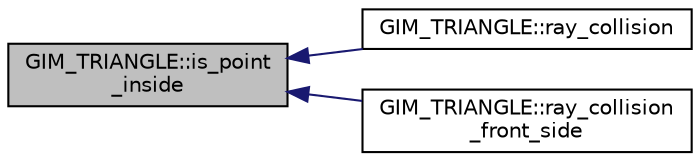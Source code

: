 digraph "GIM_TRIANGLE::is_point_inside"
{
  edge [fontname="Helvetica",fontsize="10",labelfontname="Helvetica",labelfontsize="10"];
  node [fontname="Helvetica",fontsize="10",shape=record];
  rankdir="LR";
  Node1 [label="GIM_TRIANGLE::is_point\l_inside",height=0.2,width=0.4,color="black", fillcolor="grey75", style="filled", fontcolor="black"];
  Node1 -> Node2 [dir="back",color="midnightblue",fontsize="10",style="solid"];
  Node2 [label="GIM_TRIANGLE::ray_collision",height=0.2,width=0.4,color="black", fillcolor="white", style="filled",URL="$class_g_i_m___t_r_i_a_n_g_l_e.html#a2942ca686a994c2d112ad356c2a4e7ad",tooltip="Bidireccional ray collision. "];
  Node1 -> Node3 [dir="back",color="midnightblue",fontsize="10",style="solid"];
  Node3 [label="GIM_TRIANGLE::ray_collision\l_front_side",height=0.2,width=0.4,color="black", fillcolor="white", style="filled",URL="$class_g_i_m___t_r_i_a_n_g_l_e.html#a2b333284fd573994acf89b9085a61927",tooltip="one direccion ray collision "];
}
